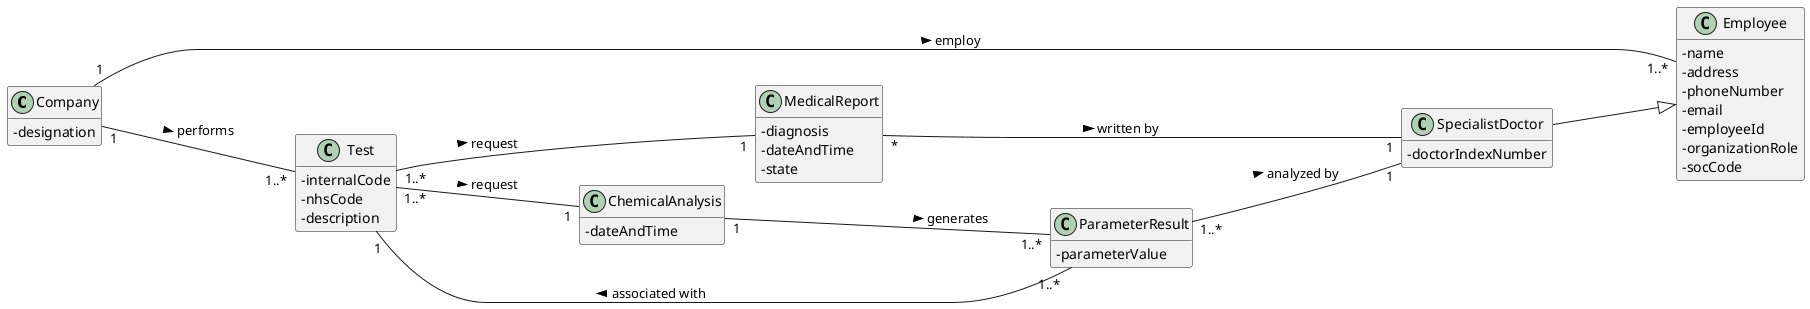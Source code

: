 @startuml
hide methods
left to right direction
skinparam classAttributeIconSize 0

class Company{
-designation
}


class Employee{
-name
-address
-phoneNumber
-email
-employeeId
-organizationRole
-socCode
}

class SpecialistDoctor{
-doctorIndexNumber
}

class Test{
-internalCode
-nhsCode
-description
}

class MedicalReport{
-diagnosis
-dateAndTime
-state
}

class ParameterResult{
-parameterValue
}

class ChemicalAnalysis{
-dateAndTime
}




Company "1"---"1..*" Employee : employ >
Company "1"---"1..*" Test : performs >
ChemicalAnalysis "1"---"1..*" ParameterResult: generates >
Test "1..*" ---"1" ChemicalAnalysis : request >
Test "1..*" ---"1" MedicalReport : request >
ParameterResult "1..*" --- "1" Test : associated with >
ParameterResult "1..*"---"1" SpecialistDoctor : analyzed by >
SpecialistDoctor ---|> Employee
MedicalReport "*"---"1" SpecialistDoctor : written by >

@enduml